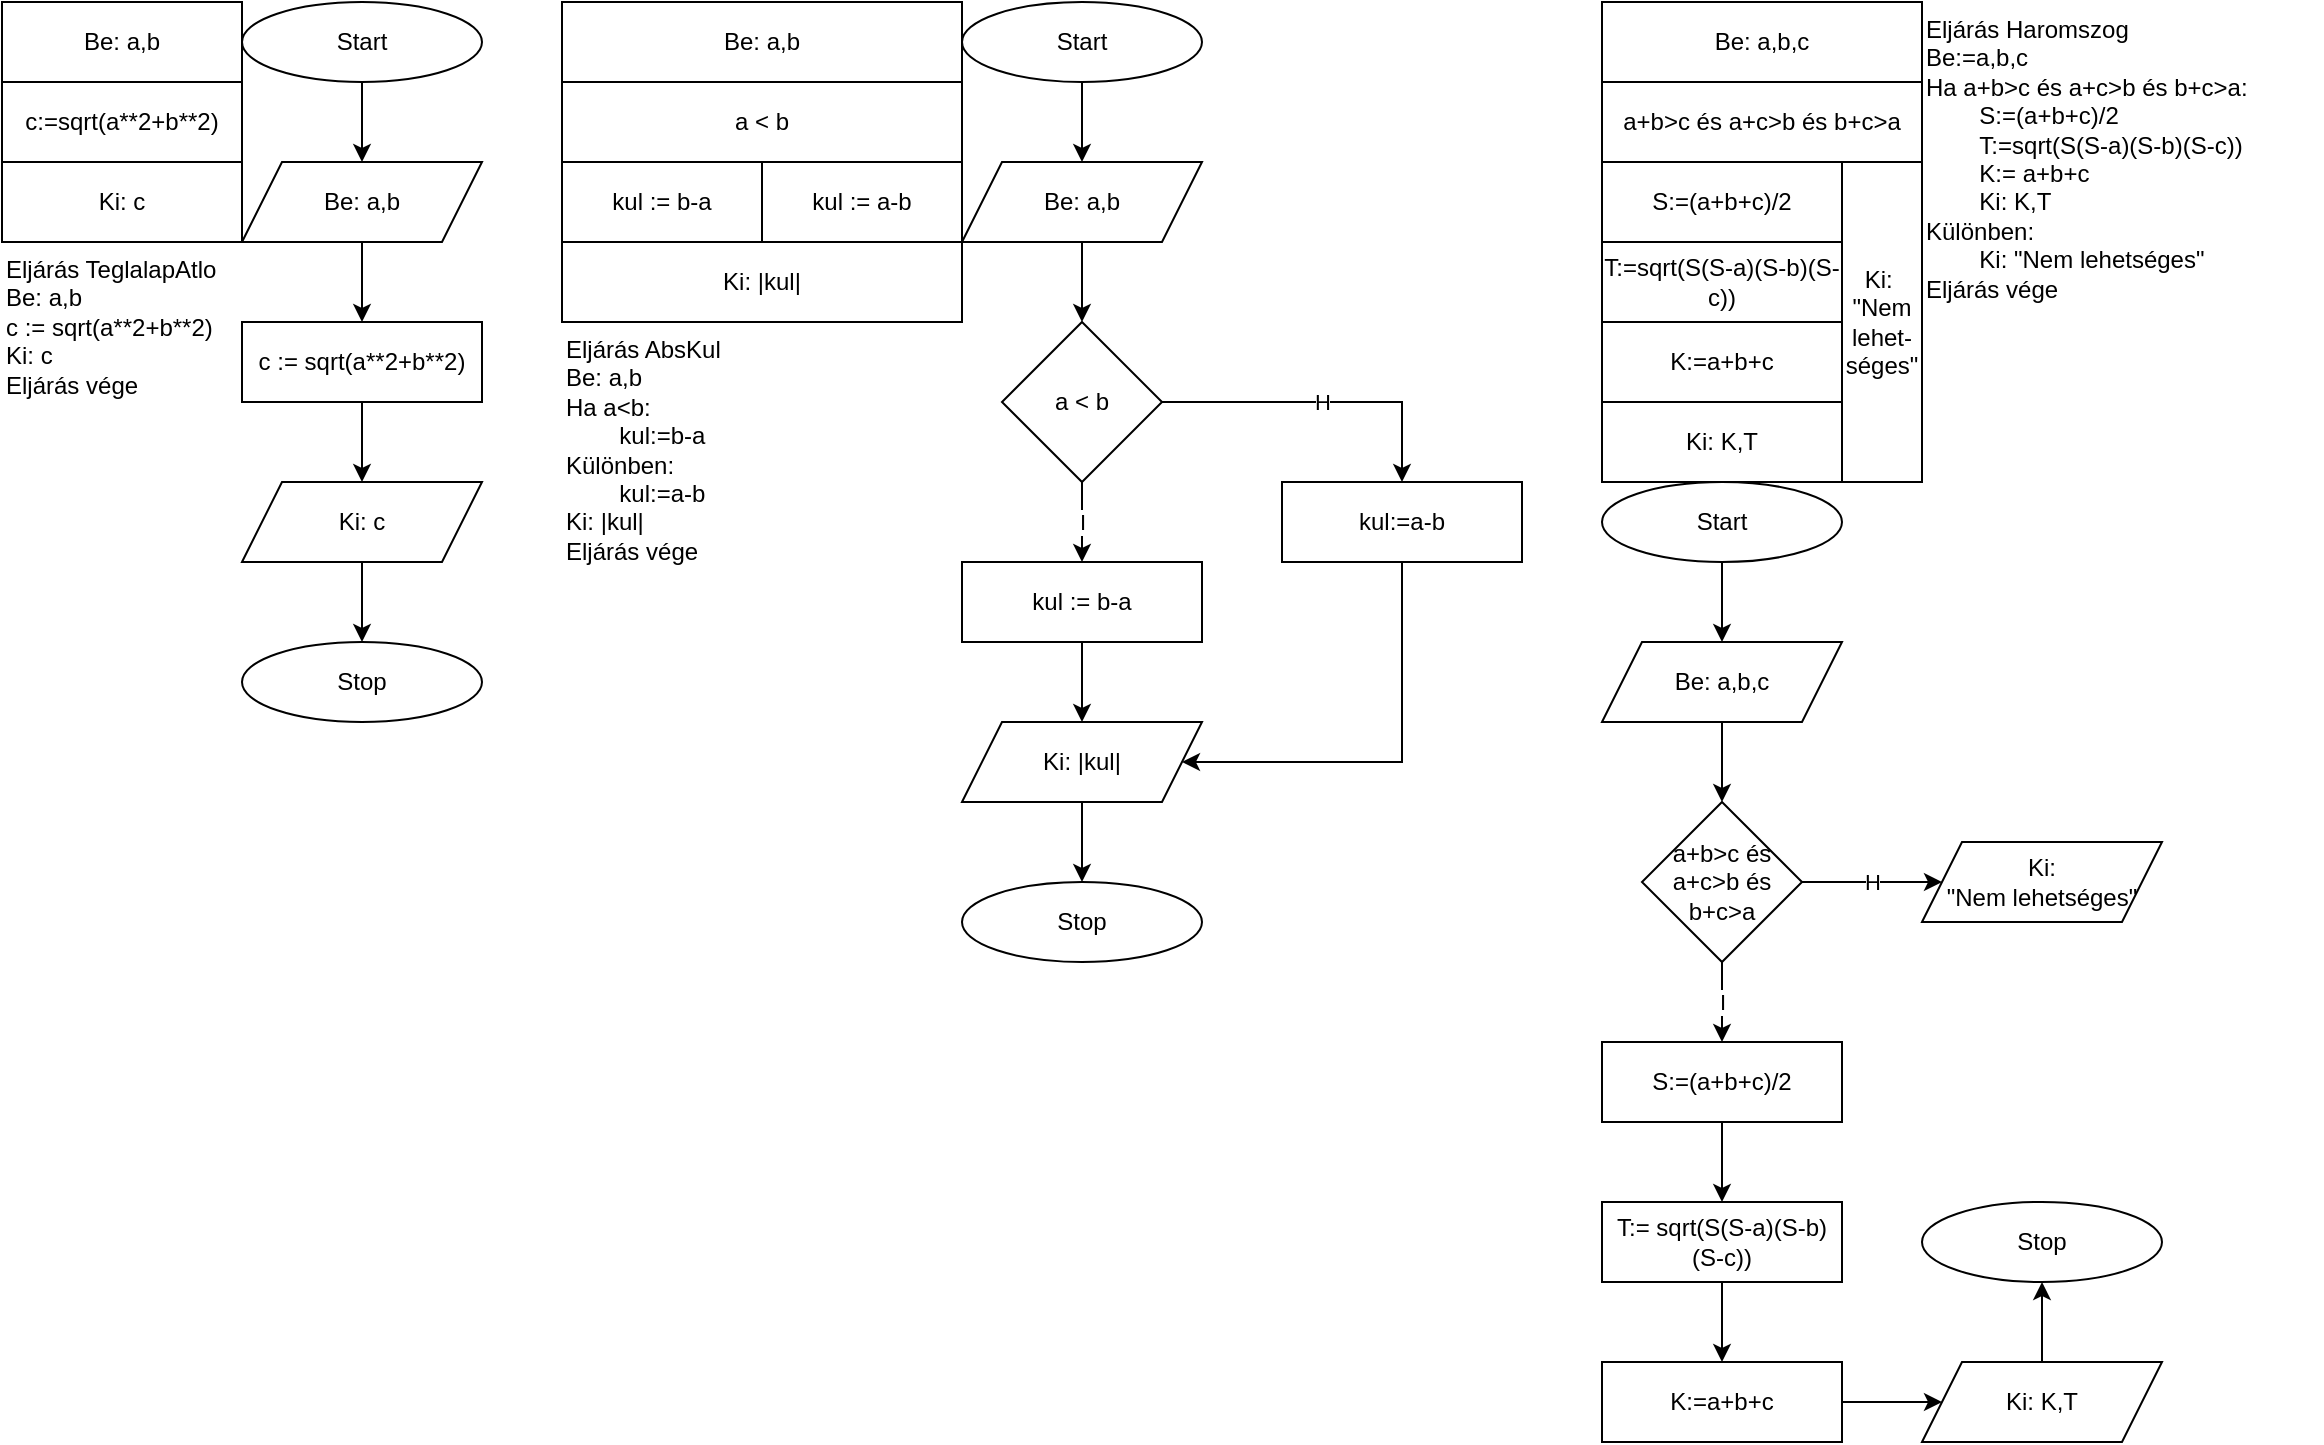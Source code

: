 <mxfile version="24.2.5" type="device">
  <diagram name="Page-1" id="JMkK7bd3fJ11POz3t-93">
    <mxGraphModel dx="1050" dy="669" grid="1" gridSize="10" guides="1" tooltips="1" connect="1" arrows="1" fold="1" page="1" pageScale="1" pageWidth="1169" pageHeight="1654" math="0" shadow="0">
      <root>
        <mxCell id="0" />
        <mxCell id="1" parent="0" />
        <mxCell id="4Uo7AbZbIMrUiZoJ8Cxp-1" value="Be: a,b" style="rounded=0;whiteSpace=wrap;html=1;" parent="1" vertex="1">
          <mxGeometry width="120" height="40" as="geometry" />
        </mxCell>
        <mxCell id="4Uo7AbZbIMrUiZoJ8Cxp-2" value="c:=sqrt(a**2+b**2)" style="rounded=0;whiteSpace=wrap;html=1;" parent="1" vertex="1">
          <mxGeometry y="40" width="120" height="40" as="geometry" />
        </mxCell>
        <mxCell id="4Uo7AbZbIMrUiZoJ8Cxp-4" value="Ki: c" style="rounded=0;whiteSpace=wrap;html=1;" parent="1" vertex="1">
          <mxGeometry y="80" width="120" height="40" as="geometry" />
        </mxCell>
        <mxCell id="4Uo7AbZbIMrUiZoJ8Cxp-8" style="edgeStyle=orthogonalEdgeStyle;rounded=0;orthogonalLoop=1;jettySize=auto;html=1;exitX=0.5;exitY=1;exitDx=0;exitDy=0;entryX=0.5;entryY=0;entryDx=0;entryDy=0;" parent="1" source="4Uo7AbZbIMrUiZoJ8Cxp-6" target="4Uo7AbZbIMrUiZoJ8Cxp-7" edge="1">
          <mxGeometry relative="1" as="geometry" />
        </mxCell>
        <mxCell id="4Uo7AbZbIMrUiZoJ8Cxp-6" value="Start" style="ellipse;whiteSpace=wrap;html=1;" parent="1" vertex="1">
          <mxGeometry x="120" width="120" height="40" as="geometry" />
        </mxCell>
        <mxCell id="4Uo7AbZbIMrUiZoJ8Cxp-11" style="edgeStyle=orthogonalEdgeStyle;rounded=0;orthogonalLoop=1;jettySize=auto;html=1;entryX=0.5;entryY=0;entryDx=0;entryDy=0;" parent="1" source="4Uo7AbZbIMrUiZoJ8Cxp-7" target="4Uo7AbZbIMrUiZoJ8Cxp-10" edge="1">
          <mxGeometry relative="1" as="geometry" />
        </mxCell>
        <mxCell id="4Uo7AbZbIMrUiZoJ8Cxp-7" value="Be: a,b" style="shape=parallelogram;perimeter=parallelogramPerimeter;whiteSpace=wrap;html=1;fixedSize=1;" parent="1" vertex="1">
          <mxGeometry x="120" y="80" width="120" height="40" as="geometry" />
        </mxCell>
        <mxCell id="4Uo7AbZbIMrUiZoJ8Cxp-14" style="edgeStyle=orthogonalEdgeStyle;rounded=0;orthogonalLoop=1;jettySize=auto;html=1;entryX=0.5;entryY=0;entryDx=0;entryDy=0;" parent="1" source="4Uo7AbZbIMrUiZoJ8Cxp-9" target="4Uo7AbZbIMrUiZoJ8Cxp-13" edge="1">
          <mxGeometry relative="1" as="geometry" />
        </mxCell>
        <mxCell id="4Uo7AbZbIMrUiZoJ8Cxp-9" value="Ki: c" style="shape=parallelogram;perimeter=parallelogramPerimeter;whiteSpace=wrap;html=1;fixedSize=1;" parent="1" vertex="1">
          <mxGeometry x="120" y="240" width="120" height="40" as="geometry" />
        </mxCell>
        <mxCell id="4Uo7AbZbIMrUiZoJ8Cxp-12" style="edgeStyle=orthogonalEdgeStyle;rounded=0;orthogonalLoop=1;jettySize=auto;html=1;entryX=0.5;entryY=0;entryDx=0;entryDy=0;" parent="1" source="4Uo7AbZbIMrUiZoJ8Cxp-10" target="4Uo7AbZbIMrUiZoJ8Cxp-9" edge="1">
          <mxGeometry relative="1" as="geometry" />
        </mxCell>
        <mxCell id="4Uo7AbZbIMrUiZoJ8Cxp-10" value="c := sqrt(a**2+b**2)" style="rounded=0;whiteSpace=wrap;html=1;" parent="1" vertex="1">
          <mxGeometry x="120" y="160" width="120" height="40" as="geometry" />
        </mxCell>
        <mxCell id="4Uo7AbZbIMrUiZoJ8Cxp-13" value="Stop" style="ellipse;whiteSpace=wrap;html=1;" parent="1" vertex="1">
          <mxGeometry x="120" y="320" width="120" height="40" as="geometry" />
        </mxCell>
        <mxCell id="4Uo7AbZbIMrUiZoJ8Cxp-16" value="Eljárás TeglalapAtlo&lt;div&gt;Be: a,b&lt;/div&gt;&lt;div&gt;c := sqrt(a**2+b**2)&lt;/div&gt;&lt;div&gt;Ki: c&lt;/div&gt;&lt;div&gt;Eljárás vége&lt;/div&gt;" style="text;html=1;align=left;verticalAlign=top;whiteSpace=wrap;rounded=0;" parent="1" vertex="1">
          <mxGeometry y="120" width="120" height="200" as="geometry" />
        </mxCell>
        <mxCell id="4Uo7AbZbIMrUiZoJ8Cxp-17" value="Be: a,b" style="rounded=0;whiteSpace=wrap;html=1;" parent="1" vertex="1">
          <mxGeometry x="280" width="200" height="40" as="geometry" />
        </mxCell>
        <mxCell id="4Uo7AbZbIMrUiZoJ8Cxp-18" value="a &amp;lt; b" style="rounded=0;whiteSpace=wrap;html=1;" parent="1" vertex="1">
          <mxGeometry x="280" y="40" width="200" height="40" as="geometry" />
        </mxCell>
        <mxCell id="4Uo7AbZbIMrUiZoJ8Cxp-19" value="kul := b-a" style="rounded=0;whiteSpace=wrap;html=1;" parent="1" vertex="1">
          <mxGeometry x="280" y="80" width="100" height="40" as="geometry" />
        </mxCell>
        <mxCell id="4Uo7AbZbIMrUiZoJ8Cxp-20" value="kul := a-b" style="rounded=0;whiteSpace=wrap;html=1;" parent="1" vertex="1">
          <mxGeometry x="380" y="80" width="100" height="40" as="geometry" />
        </mxCell>
        <mxCell id="4Uo7AbZbIMrUiZoJ8Cxp-34" value="Ki: |kul|" style="rounded=0;whiteSpace=wrap;html=1;" parent="1" vertex="1">
          <mxGeometry x="280" y="120" width="200" height="40" as="geometry" />
        </mxCell>
        <mxCell id="4Uo7AbZbIMrUiZoJ8Cxp-35" value="Eljárás AbsKul&lt;div&gt;&lt;span style=&quot;background-color: initial;&quot;&gt;Be: a,b&lt;/span&gt;&lt;/div&gt;&lt;div&gt;&lt;span style=&quot;background-color: initial;&quot;&gt;Ha a&amp;lt;b:&lt;/span&gt;&lt;/div&gt;&lt;div&gt;&lt;span style=&quot;background-color: initial;&quot;&gt;&lt;span style=&quot;white-space: pre;&quot;&gt;&#x9;&lt;/span&gt;kul:=b-a&lt;br&gt;&lt;/span&gt;&lt;/div&gt;&lt;div&gt;&lt;span style=&quot;background-color: initial;&quot;&gt;Különben:&lt;/span&gt;&lt;/div&gt;&lt;div&gt;&lt;span style=&quot;background-color: initial;&quot;&gt;&lt;span style=&quot;white-space: pre;&quot;&gt;&#x9;&lt;/span&gt;kul:=a-b&lt;br&gt;&lt;/span&gt;&lt;/div&gt;&lt;div&gt;&lt;span style=&quot;background-color: initial;&quot;&gt;Ki: |kul|&lt;/span&gt;&lt;/div&gt;&lt;div&gt;&lt;span style=&quot;background-color: initial;&quot;&gt;Eljárás vége&lt;/span&gt;&lt;br&gt;&lt;/div&gt;" style="text;html=1;align=left;verticalAlign=top;whiteSpace=wrap;rounded=0;" parent="1" vertex="1">
          <mxGeometry x="280" y="160" width="200" height="240" as="geometry" />
        </mxCell>
        <mxCell id="4Uo7AbZbIMrUiZoJ8Cxp-38" value="" style="edgeStyle=orthogonalEdgeStyle;rounded=0;orthogonalLoop=1;jettySize=auto;html=1;" parent="1" source="4Uo7AbZbIMrUiZoJ8Cxp-36" target="4Uo7AbZbIMrUiZoJ8Cxp-37" edge="1">
          <mxGeometry relative="1" as="geometry" />
        </mxCell>
        <mxCell id="4Uo7AbZbIMrUiZoJ8Cxp-36" value="Start" style="ellipse;whiteSpace=wrap;html=1;" parent="1" vertex="1">
          <mxGeometry x="480" width="120" height="40" as="geometry" />
        </mxCell>
        <mxCell id="4Uo7AbZbIMrUiZoJ8Cxp-40" value="" style="edgeStyle=orthogonalEdgeStyle;rounded=0;orthogonalLoop=1;jettySize=auto;html=1;" parent="1" source="4Uo7AbZbIMrUiZoJ8Cxp-37" target="4Uo7AbZbIMrUiZoJ8Cxp-39" edge="1">
          <mxGeometry relative="1" as="geometry" />
        </mxCell>
        <mxCell id="4Uo7AbZbIMrUiZoJ8Cxp-37" value="Be: a,b" style="shape=parallelogram;perimeter=parallelogramPerimeter;whiteSpace=wrap;html=1;fixedSize=1;" parent="1" vertex="1">
          <mxGeometry x="480" y="80" width="120" height="40" as="geometry" />
        </mxCell>
        <mxCell id="4Uo7AbZbIMrUiZoJ8Cxp-43" value="I" style="edgeStyle=orthogonalEdgeStyle;rounded=0;orthogonalLoop=1;jettySize=auto;html=1;exitX=0.5;exitY=1;exitDx=0;exitDy=0;entryX=0.5;entryY=0;entryDx=0;entryDy=0;" parent="1" source="4Uo7AbZbIMrUiZoJ8Cxp-39" target="4Uo7AbZbIMrUiZoJ8Cxp-41" edge="1">
          <mxGeometry relative="1" as="geometry" />
        </mxCell>
        <mxCell id="4Uo7AbZbIMrUiZoJ8Cxp-44" value="H" style="edgeStyle=orthogonalEdgeStyle;rounded=0;orthogonalLoop=1;jettySize=auto;html=1;exitX=1;exitY=0.5;exitDx=0;exitDy=0;entryX=0.5;entryY=0;entryDx=0;entryDy=0;" parent="1" source="4Uo7AbZbIMrUiZoJ8Cxp-39" target="4Uo7AbZbIMrUiZoJ8Cxp-42" edge="1">
          <mxGeometry relative="1" as="geometry" />
        </mxCell>
        <mxCell id="4Uo7AbZbIMrUiZoJ8Cxp-39" value="a &amp;lt; b" style="rhombus;whiteSpace=wrap;html=1;" parent="1" vertex="1">
          <mxGeometry x="500" y="160" width="80" height="80" as="geometry" />
        </mxCell>
        <mxCell id="4Uo7AbZbIMrUiZoJ8Cxp-46" value="" style="edgeStyle=orthogonalEdgeStyle;rounded=0;orthogonalLoop=1;jettySize=auto;html=1;" parent="1" source="4Uo7AbZbIMrUiZoJ8Cxp-41" target="4Uo7AbZbIMrUiZoJ8Cxp-45" edge="1">
          <mxGeometry relative="1" as="geometry" />
        </mxCell>
        <mxCell id="4Uo7AbZbIMrUiZoJ8Cxp-41" value="kul := b-a" style="rounded=0;whiteSpace=wrap;html=1;" parent="1" vertex="1">
          <mxGeometry x="480" y="280" width="120" height="40" as="geometry" />
        </mxCell>
        <mxCell id="4Uo7AbZbIMrUiZoJ8Cxp-47" style="edgeStyle=orthogonalEdgeStyle;rounded=0;orthogonalLoop=1;jettySize=auto;html=1;entryX=1;entryY=0.5;entryDx=0;entryDy=0;" parent="1" source="4Uo7AbZbIMrUiZoJ8Cxp-42" target="4Uo7AbZbIMrUiZoJ8Cxp-45" edge="1">
          <mxGeometry relative="1" as="geometry">
            <Array as="points">
              <mxPoint x="700" y="380" />
            </Array>
          </mxGeometry>
        </mxCell>
        <mxCell id="4Uo7AbZbIMrUiZoJ8Cxp-42" value="kul:=a-b" style="rounded=0;whiteSpace=wrap;html=1;" parent="1" vertex="1">
          <mxGeometry x="640" y="240" width="120" height="40" as="geometry" />
        </mxCell>
        <mxCell id="4Uo7AbZbIMrUiZoJ8Cxp-49" style="edgeStyle=orthogonalEdgeStyle;rounded=0;orthogonalLoop=1;jettySize=auto;html=1;entryX=0.5;entryY=0;entryDx=0;entryDy=0;" parent="1" source="4Uo7AbZbIMrUiZoJ8Cxp-45" target="4Uo7AbZbIMrUiZoJ8Cxp-48" edge="1">
          <mxGeometry relative="1" as="geometry" />
        </mxCell>
        <mxCell id="4Uo7AbZbIMrUiZoJ8Cxp-45" value="Ki: |kul|" style="shape=parallelogram;perimeter=parallelogramPerimeter;whiteSpace=wrap;html=1;fixedSize=1;" parent="1" vertex="1">
          <mxGeometry x="480" y="360" width="120" height="40" as="geometry" />
        </mxCell>
        <mxCell id="4Uo7AbZbIMrUiZoJ8Cxp-48" value="Stop" style="ellipse;whiteSpace=wrap;html=1;" parent="1" vertex="1">
          <mxGeometry x="480" y="440" width="120" height="40" as="geometry" />
        </mxCell>
        <mxCell id="4Uo7AbZbIMrUiZoJ8Cxp-50" value="Be: a,b,c" style="rounded=0;whiteSpace=wrap;html=1;" parent="1" vertex="1">
          <mxGeometry x="800" width="160" height="40" as="geometry" />
        </mxCell>
        <mxCell id="4Uo7AbZbIMrUiZoJ8Cxp-51" value="a+b&amp;gt;c és a+c&amp;gt;b és b+c&amp;gt;a" style="rounded=0;whiteSpace=wrap;html=1;" parent="1" vertex="1">
          <mxGeometry x="800" y="40" width="160" height="40" as="geometry" />
        </mxCell>
        <mxCell id="4Uo7AbZbIMrUiZoJ8Cxp-52" value="Ki:&amp;nbsp;&lt;div&gt;&quot;Nem&lt;/div&gt;&lt;div&gt;lehet-séges&quot;&lt;/div&gt;" style="rounded=0;whiteSpace=wrap;html=1;" parent="1" vertex="1">
          <mxGeometry x="920" y="80" width="40" height="160" as="geometry" />
        </mxCell>
        <mxCell id="4Uo7AbZbIMrUiZoJ8Cxp-53" value="S:=(a+b+c)/2" style="rounded=0;whiteSpace=wrap;html=1;" parent="1" vertex="1">
          <mxGeometry x="800" y="80" width="120" height="40" as="geometry" />
        </mxCell>
        <mxCell id="4Uo7AbZbIMrUiZoJ8Cxp-54" value="T:=&lt;span style=&quot;background-color: initial;&quot;&gt;sqrt(S(S-a)(S-b)(S-c))&lt;/span&gt;" style="rounded=0;whiteSpace=wrap;html=1;" parent="1" vertex="1">
          <mxGeometry x="800" y="120" width="120" height="40" as="geometry" />
        </mxCell>
        <mxCell id="4Uo7AbZbIMrUiZoJ8Cxp-55" value="K:=a+b+c" style="rounded=0;whiteSpace=wrap;html=1;" parent="1" vertex="1">
          <mxGeometry x="800" y="160" width="120" height="40" as="geometry" />
        </mxCell>
        <mxCell id="4Uo7AbZbIMrUiZoJ8Cxp-56" value="Ki: K,T" style="rounded=0;whiteSpace=wrap;html=1;" parent="1" vertex="1">
          <mxGeometry x="800" y="200" width="120" height="40" as="geometry" />
        </mxCell>
        <mxCell id="4Uo7AbZbIMrUiZoJ8Cxp-57" value="Eljárás Haromszog&lt;div&gt;Be:=a,b,c&lt;/div&gt;&lt;div&gt;Ha a+b&amp;gt;c és a+c&amp;gt;b és b+c&amp;gt;a:&lt;/div&gt;&lt;div&gt;&lt;span style=&quot;white-space: pre;&quot;&gt;&#x9;&lt;/span&gt;S:=(a+b+c)/2&lt;br&gt;&lt;/div&gt;&lt;div&gt;&lt;span style=&quot;white-space: pre;&quot;&gt;&#x9;&lt;/span&gt;T:=sqrt(S(S-a)(S-b)(S-c))&lt;br&gt;&lt;/div&gt;&lt;div&gt;&lt;span style=&quot;white-space: pre;&quot;&gt;&#x9;&lt;/span&gt;K:= a+b+c&lt;br&gt;&lt;/div&gt;&lt;div&gt;&lt;span style=&quot;white-space: pre;&quot;&gt;&#x9;&lt;/span&gt;Ki: K,T&lt;br&gt;&lt;/div&gt;&lt;div&gt;Különben:&lt;/div&gt;&lt;div&gt;&lt;span style=&quot;white-space: pre;&quot;&gt;&#x9;&lt;/span&gt;Ki: &quot;Nem lehetséges&quot;&lt;br&gt;&lt;/div&gt;&lt;div&gt;Eljárás vége&lt;/div&gt;" style="text;html=1;align=left;verticalAlign=top;whiteSpace=wrap;rounded=0;" parent="1" vertex="1">
          <mxGeometry x="960" width="200" height="240" as="geometry" />
        </mxCell>
        <mxCell id="4Uo7AbZbIMrUiZoJ8Cxp-63" style="edgeStyle=orthogonalEdgeStyle;rounded=0;orthogonalLoop=1;jettySize=auto;html=1;exitX=0.5;exitY=1;exitDx=0;exitDy=0;entryX=0.5;entryY=0;entryDx=0;entryDy=0;" parent="1" source="4Uo7AbZbIMrUiZoJ8Cxp-60" target="4Uo7AbZbIMrUiZoJ8Cxp-61" edge="1">
          <mxGeometry relative="1" as="geometry" />
        </mxCell>
        <mxCell id="4Uo7AbZbIMrUiZoJ8Cxp-60" value="Start" style="ellipse;whiteSpace=wrap;html=1;" parent="1" vertex="1">
          <mxGeometry x="800" y="240" width="120" height="40" as="geometry" />
        </mxCell>
        <mxCell id="4Uo7AbZbIMrUiZoJ8Cxp-64" style="edgeStyle=orthogonalEdgeStyle;rounded=0;orthogonalLoop=1;jettySize=auto;html=1;exitX=0.5;exitY=1;exitDx=0;exitDy=0;entryX=0.5;entryY=0;entryDx=0;entryDy=0;" parent="1" source="4Uo7AbZbIMrUiZoJ8Cxp-61" target="4Uo7AbZbIMrUiZoJ8Cxp-62" edge="1">
          <mxGeometry relative="1" as="geometry" />
        </mxCell>
        <mxCell id="4Uo7AbZbIMrUiZoJ8Cxp-61" value="Be: a,b,c" style="shape=parallelogram;perimeter=parallelogramPerimeter;whiteSpace=wrap;html=1;fixedSize=1;" parent="1" vertex="1">
          <mxGeometry x="800" y="320" width="120" height="40" as="geometry" />
        </mxCell>
        <mxCell id="4Uo7AbZbIMrUiZoJ8Cxp-66" value="H" style="edgeStyle=orthogonalEdgeStyle;rounded=0;orthogonalLoop=1;jettySize=auto;html=1;entryX=0;entryY=0.5;entryDx=0;entryDy=0;" parent="1" source="4Uo7AbZbIMrUiZoJ8Cxp-62" target="4Uo7AbZbIMrUiZoJ8Cxp-65" edge="1">
          <mxGeometry relative="1" as="geometry" />
        </mxCell>
        <mxCell id="4Uo7AbZbIMrUiZoJ8Cxp-68" value="I" style="edgeStyle=orthogonalEdgeStyle;rounded=0;orthogonalLoop=1;jettySize=auto;html=1;entryX=0.5;entryY=0;entryDx=0;entryDy=0;" parent="1" source="4Uo7AbZbIMrUiZoJ8Cxp-62" target="4Uo7AbZbIMrUiZoJ8Cxp-67" edge="1">
          <mxGeometry relative="1" as="geometry" />
        </mxCell>
        <mxCell id="4Uo7AbZbIMrUiZoJ8Cxp-62" value="a+b&amp;gt;c és a+c&amp;gt;b és b+c&amp;gt;a" style="rhombus;whiteSpace=wrap;html=1;" parent="1" vertex="1">
          <mxGeometry x="820" y="400" width="80" height="80" as="geometry" />
        </mxCell>
        <mxCell id="4Uo7AbZbIMrUiZoJ8Cxp-65" value="Ki:&lt;div&gt;&quot;Nem lehetséges&quot;&lt;br&gt;&lt;/div&gt;" style="shape=parallelogram;perimeter=parallelogramPerimeter;whiteSpace=wrap;html=1;fixedSize=1;" parent="1" vertex="1">
          <mxGeometry x="960" y="420" width="120" height="40" as="geometry" />
        </mxCell>
        <mxCell id="4Uo7AbZbIMrUiZoJ8Cxp-76" style="edgeStyle=orthogonalEdgeStyle;rounded=0;orthogonalLoop=1;jettySize=auto;html=1;exitX=0.5;exitY=1;exitDx=0;exitDy=0;entryX=0.5;entryY=0;entryDx=0;entryDy=0;" parent="1" source="4Uo7AbZbIMrUiZoJ8Cxp-67" target="4Uo7AbZbIMrUiZoJ8Cxp-69" edge="1">
          <mxGeometry relative="1" as="geometry" />
        </mxCell>
        <mxCell id="4Uo7AbZbIMrUiZoJ8Cxp-67" value="S:=(a+b+c)/2" style="rounded=0;whiteSpace=wrap;html=1;" parent="1" vertex="1">
          <mxGeometry x="800" y="520" width="120" height="40" as="geometry" />
        </mxCell>
        <mxCell id="4Uo7AbZbIMrUiZoJ8Cxp-75" style="edgeStyle=orthogonalEdgeStyle;rounded=0;orthogonalLoop=1;jettySize=auto;html=1;exitX=0.5;exitY=1;exitDx=0;exitDy=0;entryX=0.5;entryY=0;entryDx=0;entryDy=0;" parent="1" source="4Uo7AbZbIMrUiZoJ8Cxp-69" target="4Uo7AbZbIMrUiZoJ8Cxp-70" edge="1">
          <mxGeometry relative="1" as="geometry" />
        </mxCell>
        <mxCell id="4Uo7AbZbIMrUiZoJ8Cxp-69" value="T:= sqrt(S(S-a)(S-b)(S-c)&lt;span style=&quot;background-color: initial;&quot;&gt;)&lt;/span&gt;" style="rounded=0;whiteSpace=wrap;html=1;" parent="1" vertex="1">
          <mxGeometry x="800" y="600" width="120" height="40" as="geometry" />
        </mxCell>
        <mxCell id="4Uo7AbZbIMrUiZoJ8Cxp-74" style="edgeStyle=orthogonalEdgeStyle;rounded=0;orthogonalLoop=1;jettySize=auto;html=1;exitX=1;exitY=0.5;exitDx=0;exitDy=0;entryX=0;entryY=0.5;entryDx=0;entryDy=0;" parent="1" source="4Uo7AbZbIMrUiZoJ8Cxp-70" target="4Uo7AbZbIMrUiZoJ8Cxp-72" edge="1">
          <mxGeometry relative="1" as="geometry" />
        </mxCell>
        <mxCell id="4Uo7AbZbIMrUiZoJ8Cxp-70" value="K:=a+b+c" style="rounded=0;whiteSpace=wrap;html=1;" parent="1" vertex="1">
          <mxGeometry x="800" y="680" width="120" height="40" as="geometry" />
        </mxCell>
        <mxCell id="4Uo7AbZbIMrUiZoJ8Cxp-71" value="Stop" style="ellipse;whiteSpace=wrap;html=1;" parent="1" vertex="1">
          <mxGeometry x="960" y="600" width="120" height="40" as="geometry" />
        </mxCell>
        <mxCell id="4Uo7AbZbIMrUiZoJ8Cxp-73" style="edgeStyle=orthogonalEdgeStyle;rounded=0;orthogonalLoop=1;jettySize=auto;html=1;entryX=0.5;entryY=1;entryDx=0;entryDy=0;" parent="1" source="4Uo7AbZbIMrUiZoJ8Cxp-72" target="4Uo7AbZbIMrUiZoJ8Cxp-71" edge="1">
          <mxGeometry relative="1" as="geometry" />
        </mxCell>
        <mxCell id="4Uo7AbZbIMrUiZoJ8Cxp-72" value="Ki: K,T" style="shape=parallelogram;perimeter=parallelogramPerimeter;whiteSpace=wrap;html=1;fixedSize=1;" parent="1" vertex="1">
          <mxGeometry x="960" y="680" width="120" height="40" as="geometry" />
        </mxCell>
      </root>
    </mxGraphModel>
  </diagram>
</mxfile>
